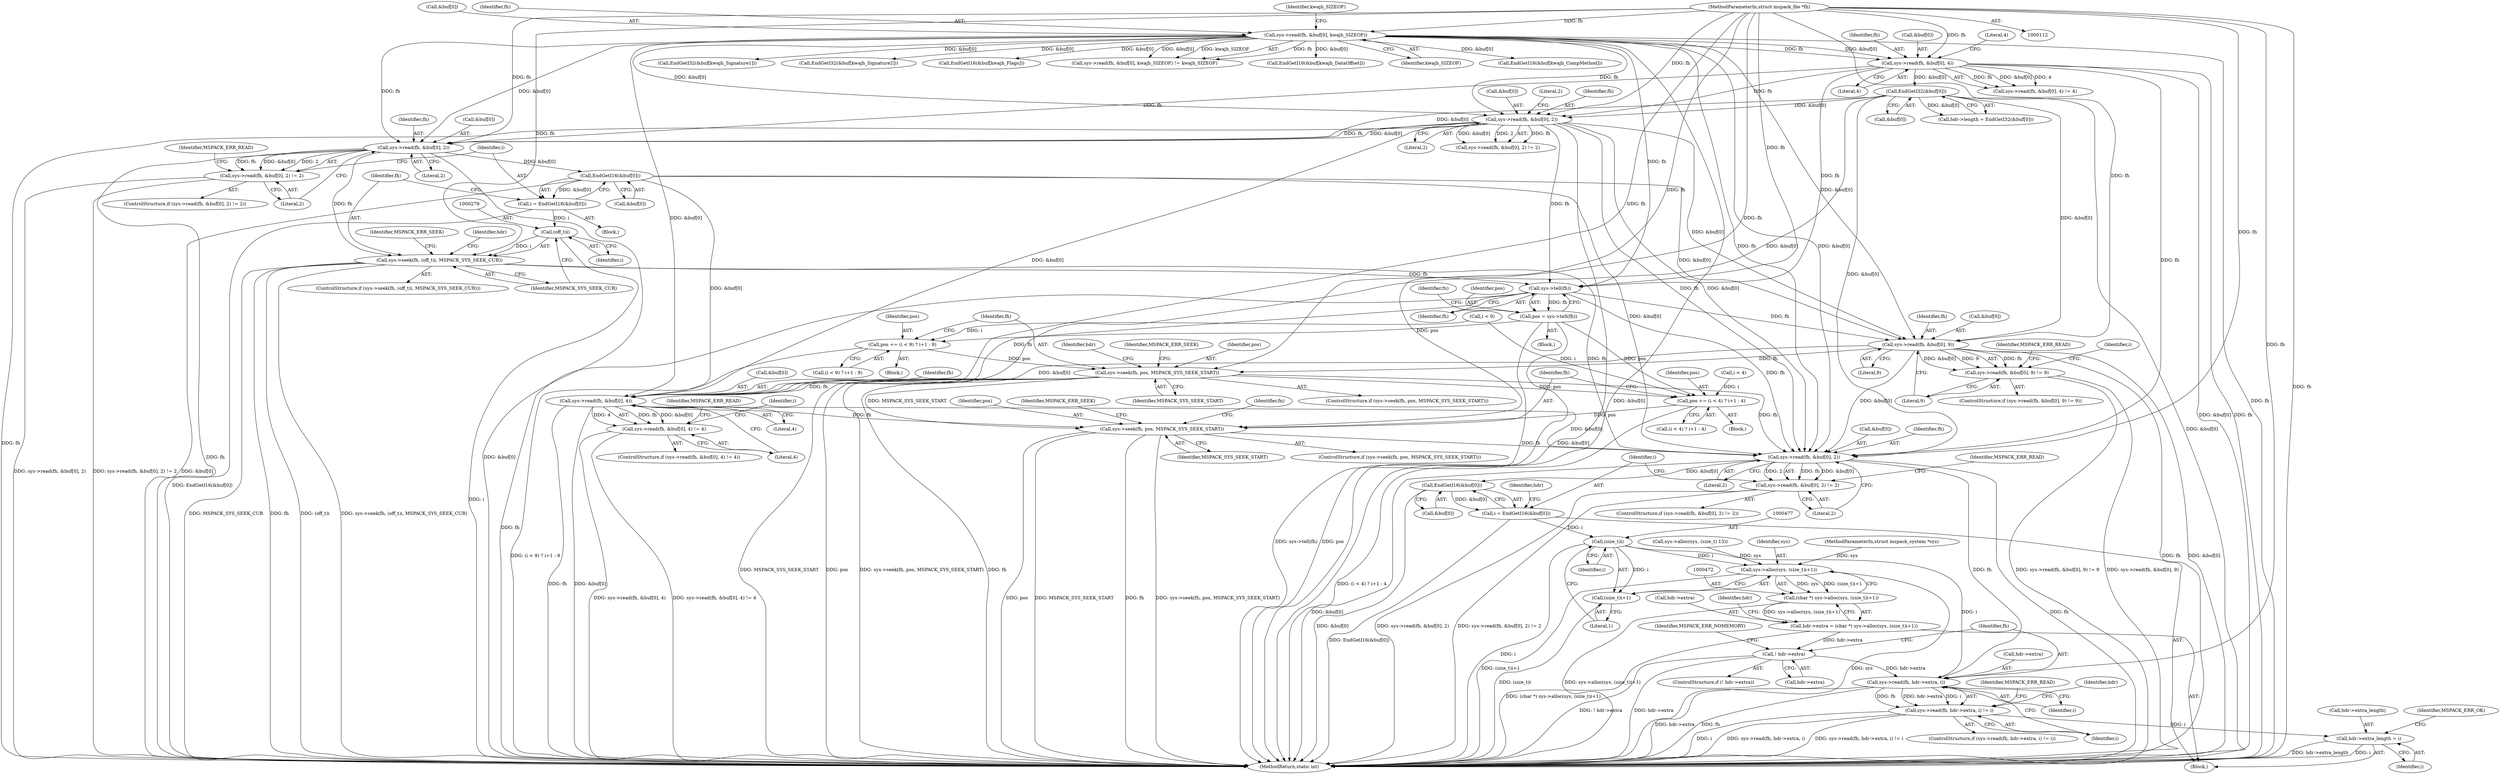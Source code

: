 digraph "0_libmspack_0b0ef9344255ff5acfac6b7af09198ac9c9756c8@API" {
"1000258" [label="(Call,sys->read(fh, &buf[0], 2))"];
"1000211" [label="(Call,sys->read(fh, &buf[0], 4))"];
"1000121" [label="(Call,sys->read(fh, &buf[0], kwajh_SIZEOF))"];
"1000114" [label="(MethodParameterIn,struct mspack_file *fh)"];
"1000239" [label="(Call,sys->read(fh, &buf[0], 2))"];
"1000225" [label="(Call,EndGetI32(&buf[0]))"];
"1000257" [label="(Call,sys->read(fh, &buf[0], 2) != 2)"];
"1000270" [label="(Call,EndGetI16(&buf[0]))"];
"1000268" [label="(Call,i = EndGetI16(&buf[0]))"];
"1000278" [label="(Call,(off_t)i)"];
"1000276" [label="(Call,sys->seek(fh, (off_t)i, MSPACK_SYS_SEEK_CUR))"];
"1000296" [label="(Call,sys->tell(fh))"];
"1000294" [label="(Call,pos = sys->tell(fh))"];
"1000358" [label="(Call,pos += (i < 9) ? i+1 : 9)"];
"1000369" [label="(Call,sys->seek(fh, pos, MSPACK_SYS_SEEK_START))"];
"1000389" [label="(Call,sys->read(fh, &buf[0], 4))"];
"1000388" [label="(Call,sys->read(fh, &buf[0], 4) != 4)"];
"1000431" [label="(Call,sys->seek(fh, pos, MSPACK_SYS_SEEK_START))"];
"1000450" [label="(Call,sys->read(fh, &buf[0], 2))"];
"1000449" [label="(Call,sys->read(fh, &buf[0], 2) != 2)"];
"1000462" [label="(Call,EndGetI16(&buf[0]))"];
"1000460" [label="(Call,i = EndGetI16(&buf[0]))"];
"1000476" [label="(Call,(size_t)i)"];
"1000473" [label="(Call,sys->alloc(sys, (size_t)i+1))"];
"1000471" [label="(Call,(char *) sys->alloc(sys, (size_t)i+1))"];
"1000467" [label="(Call,hdr->extra = (char *) sys->alloc(sys, (size_t)i+1))"];
"1000481" [label="(Call,! hdr->extra)"];
"1000489" [label="(Call,sys->read(fh, hdr->extra, i))"];
"1000488" [label="(Call,sys->read(fh, hdr->extra, i) != i)"];
"1000505" [label="(Call,hdr->extra_length = i)"];
"1000475" [label="(Call,(size_t)i+1)"];
"1000420" [label="(Call,pos += (i < 4) ? i+1 : 4)"];
"1000327" [label="(Call,sys->read(fh, &buf[0], 9))"];
"1000326" [label="(Call,sys->read(fh, &buf[0], 9) != 9)"];
"1000292" [label="(Block,)"];
"1000509" [label="(Identifier,i)"];
"1000326" [label="(Call,sys->read(fh, &buf[0], 9) != 9)"];
"1000467" [label="(Call,hdr->extra = (char *) sys->alloc(sys, (size_t)i+1))"];
"1000486" [label="(Identifier,MSPACK_ERR_NOMEMORY)"];
"1000128" [label="(Identifier,kwajh_SIZEOF)"];
"1000462" [label="(Call,EndGetI16(&buf[0]))"];
"1000258" [label="(Call,sys->read(fh, &buf[0], 2))"];
"1000257" [label="(Call,sys->read(fh, &buf[0], 2) != 2)"];
"1000422" [label="(Call,(i < 4) ? i+1 : 4)"];
"1000212" [label="(Identifier,fh)"];
"1000137" [label="(Call,EndGetI32(&buf[kwajh_Signature1]))"];
"1000270" [label="(Call,EndGetI16(&buf[0]))"];
"1000487" [label="(ControlStructure,if (sys->read(fh, hdr->extra, i) != i))"];
"1000381" [label="(Block,)"];
"1000277" [label="(Identifier,fh)"];
"1000213" [label="(Call,&buf[0])"];
"1000505" [label="(Call,hdr->extra_length = i)"];
"1000210" [label="(Call,sys->read(fh, &buf[0], 4) != 4)"];
"1000468" [label="(Call,hdr->extra)"];
"1000271" [label="(Call,&buf[0])"];
"1000479" [label="(Literal,1)"];
"1000494" [label="(Identifier,i)"];
"1000390" [label="(Identifier,fh)"];
"1000460" [label="(Call,i = EndGetI16(&buf[0]))"];
"1000211" [label="(Call,sys->read(fh, &buf[0], 4))"];
"1000146" [label="(Call,EndGetI32(&buf[kwajh_Signature2]))"];
"1000511" [label="(Identifier,MSPACK_ERR_OK)"];
"1000217" [label="(Literal,4)"];
"1000240" [label="(Identifier,fh)"];
"1000461" [label="(Identifier,i)"];
"1000265" [label="(Literal,2)"];
"1000275" [label="(ControlStructure,if (sys->seek(fh, (off_t)i, MSPACK_SYS_SEEK_CUR)))"];
"1000241" [label="(Call,&buf[0])"];
"1000463" [label="(Call,&buf[0])"];
"1000114" [label="(MethodParameterIn,struct mspack_file *fh)"];
"1000447" [label="(Block,)"];
"1000431" [label="(Call,sys->seek(fh, pos, MSPACK_SYS_SEEK_START))"];
"1000395" [label="(Literal,4)"];
"1000328" [label="(Identifier,fh)"];
"1000123" [label="(Call,&buf[0])"];
"1000456" [label="(Literal,2)"];
"1000325" [label="(ControlStructure,if (sys->read(fh, &buf[0], 9) != 9))"];
"1000512" [label="(MethodReturn,static int)"];
"1000287" [label="(Identifier,hdr)"];
"1000495" [label="(Identifier,i)"];
"1000401" [label="(Identifier,i)"];
"1000473" [label="(Call,sys->alloc(sys, (size_t)i+1))"];
"1000334" [label="(Literal,9)"];
"1000177" [label="(Call,EndGetI16(&buf[kwajh_Flags]))"];
"1000297" [label="(Identifier,fh)"];
"1000256" [label="(ControlStructure,if (sys->read(fh, &buf[0], 2) != 2))"];
"1000371" [label="(Identifier,pos)"];
"1000398" [label="(Identifier,MSPACK_ERR_READ)"];
"1000483" [label="(Identifier,hdr)"];
"1000120" [label="(Call,sys->read(fh, &buf[0], kwajh_SIZEOF) != kwajh_SIZEOF)"];
"1000432" [label="(Identifier,fh)"];
"1000457" [label="(Literal,2)"];
"1000264" [label="(Literal,2)"];
"1000488" [label="(Call,sys->read(fh, hdr->extra, i) != i)"];
"1000245" [label="(Literal,2)"];
"1000452" [label="(Call,&buf[0])"];
"1000489" [label="(Call,sys->read(fh, hdr->extra, i))"];
"1000433" [label="(Identifier,pos)"];
"1000168" [label="(Call,EndGetI16(&buf[kwajh_DataOffset]))"];
"1000423" [label="(Call,i < 4)"];
"1000451" [label="(Identifier,fh)"];
"1000226" [label="(Call,&buf[0])"];
"1000260" [label="(Call,&buf[0])"];
"1000361" [label="(Call,i < 9)"];
"1000378" [label="(Identifier,hdr)"];
"1000296" [label="(Call,sys->tell(fh))"];
"1000436" [label="(Identifier,MSPACK_ERR_SEEK)"];
"1000387" [label="(ControlStructure,if (sys->read(fh, &buf[0], 4) != 4))"];
"1000482" [label="(Call,hdr->extra)"];
"1000497" [label="(Identifier,MSPACK_ERR_READ)"];
"1000370" [label="(Identifier,fh)"];
"1000490" [label="(Identifier,fh)"];
"1000491" [label="(Call,hdr->extra)"];
"1000475" [label="(Call,(size_t)i+1)"];
"1000122" [label="(Identifier,fh)"];
"1000281" [label="(Identifier,MSPACK_SYS_SEEK_CUR)"];
"1000294" [label="(Call,pos = sys->tell(fh))"];
"1000360" [label="(Call,(i < 9) ? i+1 : 9)"];
"1000372" [label="(Identifier,MSPACK_SYS_SEEK_START)"];
"1000448" [label="(ControlStructure,if (sys->read(fh, &buf[0], 2) != 2))"];
"1000303" [label="(Call,sys->alloc(sys, (size_t) 13))"];
"1000359" [label="(Identifier,pos)"];
"1000474" [label="(Identifier,sys)"];
"1000480" [label="(ControlStructure,if (! hdr->extra))"];
"1000449" [label="(Call,sys->read(fh, &buf[0], 2) != 2)"];
"1000300" [label="(Identifier,fn)"];
"1000127" [label="(Identifier,kwajh_SIZEOF)"];
"1000421" [label="(Identifier,pos)"];
"1000476" [label="(Call,(size_t)i)"];
"1000269" [label="(Identifier,i)"];
"1000329" [label="(Call,&buf[0])"];
"1000268" [label="(Call,i = EndGetI16(&buf[0]))"];
"1000358" [label="(Call,pos += (i < 9) ? i+1 : 9)"];
"1000283" [label="(Identifier,MSPACK_ERR_SEEK)"];
"1000368" [label="(ControlStructure,if (sys->seek(fh, pos, MSPACK_SYS_SEEK_START)))"];
"1000280" [label="(Identifier,i)"];
"1000420" [label="(Call,pos += (i < 4) ? i+1 : 4)"];
"1000276" [label="(Call,sys->seek(fh, (off_t)i, MSPACK_SYS_SEEK_CUR))"];
"1000336" [label="(Identifier,MSPACK_ERR_READ)"];
"1000259" [label="(Identifier,fh)"];
"1000389" [label="(Call,sys->read(fh, &buf[0], 4))"];
"1000121" [label="(Call,sys->read(fh, &buf[0], kwajh_SIZEOF))"];
"1000324" [label="(Block,)"];
"1000369" [label="(Call,sys->seek(fh, pos, MSPACK_SYS_SEEK_START))"];
"1000327" [label="(Call,sys->read(fh, &buf[0], 9))"];
"1000278" [label="(Call,(off_t)i)"];
"1000439" [label="(Identifier,fn)"];
"1000481" [label="(Call,! hdr->extra)"];
"1000388" [label="(Call,sys->read(fh, &buf[0], 4) != 4)"];
"1000374" [label="(Identifier,MSPACK_ERR_SEEK)"];
"1000221" [label="(Call,hdr->length = EndGetI32(&buf[0]))"];
"1000246" [label="(Literal,2)"];
"1000267" [label="(Identifier,MSPACK_ERR_READ)"];
"1000478" [label="(Identifier,i)"];
"1000225" [label="(Call,EndGetI32(&buf[0]))"];
"1000295" [label="(Identifier,pos)"];
"1000113" [label="(MethodParameterIn,struct mspack_system *sys)"];
"1000471" [label="(Call,(char *) sys->alloc(sys, (size_t)i+1))"];
"1000391" [label="(Call,&buf[0])"];
"1000501" [label="(Identifier,hdr)"];
"1000396" [label="(Literal,4)"];
"1000159" [label="(Call,EndGetI16(&buf[kwajh_CompMethod]))"];
"1000506" [label="(Call,hdr->extra_length)"];
"1000255" [label="(Block,)"];
"1000238" [label="(Call,sys->read(fh, &buf[0], 2) != 2)"];
"1000434" [label="(Identifier,MSPACK_SYS_SEEK_START)"];
"1000450" [label="(Call,sys->read(fh, &buf[0], 2))"];
"1000430" [label="(ControlStructure,if (sys->seek(fh, pos, MSPACK_SYS_SEEK_START)))"];
"1000469" [label="(Identifier,hdr)"];
"1000218" [label="(Literal,4)"];
"1000333" [label="(Literal,9)"];
"1000339" [label="(Identifier,i)"];
"1000459" [label="(Identifier,MSPACK_ERR_READ)"];
"1000239" [label="(Call,sys->read(fh, &buf[0], 2))"];
"1000258" -> "1000257"  [label="AST: "];
"1000258" -> "1000264"  [label="CFG: "];
"1000259" -> "1000258"  [label="AST: "];
"1000260" -> "1000258"  [label="AST: "];
"1000264" -> "1000258"  [label="AST: "];
"1000265" -> "1000258"  [label="CFG: "];
"1000258" -> "1000512"  [label="DDG: fh"];
"1000258" -> "1000512"  [label="DDG: &buf[0]"];
"1000258" -> "1000257"  [label="DDG: fh"];
"1000258" -> "1000257"  [label="DDG: &buf[0]"];
"1000258" -> "1000257"  [label="DDG: 2"];
"1000211" -> "1000258"  [label="DDG: fh"];
"1000121" -> "1000258"  [label="DDG: fh"];
"1000121" -> "1000258"  [label="DDG: &buf[0]"];
"1000239" -> "1000258"  [label="DDG: fh"];
"1000239" -> "1000258"  [label="DDG: &buf[0]"];
"1000114" -> "1000258"  [label="DDG: fh"];
"1000225" -> "1000258"  [label="DDG: &buf[0]"];
"1000258" -> "1000270"  [label="DDG: &buf[0]"];
"1000258" -> "1000276"  [label="DDG: fh"];
"1000211" -> "1000210"  [label="AST: "];
"1000211" -> "1000217"  [label="CFG: "];
"1000212" -> "1000211"  [label="AST: "];
"1000213" -> "1000211"  [label="AST: "];
"1000217" -> "1000211"  [label="AST: "];
"1000218" -> "1000211"  [label="CFG: "];
"1000211" -> "1000512"  [label="DDG: fh"];
"1000211" -> "1000512"  [label="DDG: &buf[0]"];
"1000211" -> "1000210"  [label="DDG: fh"];
"1000211" -> "1000210"  [label="DDG: &buf[0]"];
"1000211" -> "1000210"  [label="DDG: 4"];
"1000121" -> "1000211"  [label="DDG: fh"];
"1000121" -> "1000211"  [label="DDG: &buf[0]"];
"1000114" -> "1000211"  [label="DDG: fh"];
"1000211" -> "1000225"  [label="DDG: &buf[0]"];
"1000211" -> "1000239"  [label="DDG: fh"];
"1000211" -> "1000296"  [label="DDG: fh"];
"1000211" -> "1000450"  [label="DDG: fh"];
"1000121" -> "1000120"  [label="AST: "];
"1000121" -> "1000127"  [label="CFG: "];
"1000122" -> "1000121"  [label="AST: "];
"1000123" -> "1000121"  [label="AST: "];
"1000127" -> "1000121"  [label="AST: "];
"1000128" -> "1000121"  [label="CFG: "];
"1000121" -> "1000512"  [label="DDG: &buf[0]"];
"1000121" -> "1000512"  [label="DDG: fh"];
"1000121" -> "1000120"  [label="DDG: fh"];
"1000121" -> "1000120"  [label="DDG: &buf[0]"];
"1000121" -> "1000120"  [label="DDG: kwajh_SIZEOF"];
"1000114" -> "1000121"  [label="DDG: fh"];
"1000121" -> "1000137"  [label="DDG: &buf[0]"];
"1000121" -> "1000146"  [label="DDG: &buf[0]"];
"1000121" -> "1000159"  [label="DDG: &buf[0]"];
"1000121" -> "1000168"  [label="DDG: &buf[0]"];
"1000121" -> "1000177"  [label="DDG: &buf[0]"];
"1000121" -> "1000239"  [label="DDG: fh"];
"1000121" -> "1000239"  [label="DDG: &buf[0]"];
"1000121" -> "1000296"  [label="DDG: fh"];
"1000121" -> "1000327"  [label="DDG: &buf[0]"];
"1000121" -> "1000389"  [label="DDG: &buf[0]"];
"1000121" -> "1000450"  [label="DDG: fh"];
"1000121" -> "1000450"  [label="DDG: &buf[0]"];
"1000114" -> "1000112"  [label="AST: "];
"1000114" -> "1000512"  [label="DDG: fh"];
"1000114" -> "1000239"  [label="DDG: fh"];
"1000114" -> "1000276"  [label="DDG: fh"];
"1000114" -> "1000296"  [label="DDG: fh"];
"1000114" -> "1000327"  [label="DDG: fh"];
"1000114" -> "1000369"  [label="DDG: fh"];
"1000114" -> "1000389"  [label="DDG: fh"];
"1000114" -> "1000431"  [label="DDG: fh"];
"1000114" -> "1000450"  [label="DDG: fh"];
"1000114" -> "1000489"  [label="DDG: fh"];
"1000239" -> "1000238"  [label="AST: "];
"1000239" -> "1000245"  [label="CFG: "];
"1000240" -> "1000239"  [label="AST: "];
"1000241" -> "1000239"  [label="AST: "];
"1000245" -> "1000239"  [label="AST: "];
"1000246" -> "1000239"  [label="CFG: "];
"1000239" -> "1000512"  [label="DDG: fh"];
"1000239" -> "1000512"  [label="DDG: &buf[0]"];
"1000239" -> "1000238"  [label="DDG: fh"];
"1000239" -> "1000238"  [label="DDG: &buf[0]"];
"1000239" -> "1000238"  [label="DDG: 2"];
"1000225" -> "1000239"  [label="DDG: &buf[0]"];
"1000239" -> "1000296"  [label="DDG: fh"];
"1000239" -> "1000327"  [label="DDG: &buf[0]"];
"1000239" -> "1000389"  [label="DDG: &buf[0]"];
"1000239" -> "1000450"  [label="DDG: fh"];
"1000239" -> "1000450"  [label="DDG: &buf[0]"];
"1000225" -> "1000221"  [label="AST: "];
"1000225" -> "1000226"  [label="CFG: "];
"1000226" -> "1000225"  [label="AST: "];
"1000221" -> "1000225"  [label="CFG: "];
"1000225" -> "1000512"  [label="DDG: &buf[0]"];
"1000225" -> "1000221"  [label="DDG: &buf[0]"];
"1000225" -> "1000327"  [label="DDG: &buf[0]"];
"1000225" -> "1000389"  [label="DDG: &buf[0]"];
"1000225" -> "1000450"  [label="DDG: &buf[0]"];
"1000257" -> "1000256"  [label="AST: "];
"1000257" -> "1000265"  [label="CFG: "];
"1000265" -> "1000257"  [label="AST: "];
"1000267" -> "1000257"  [label="CFG: "];
"1000269" -> "1000257"  [label="CFG: "];
"1000257" -> "1000512"  [label="DDG: sys->read(fh, &buf[0], 2)"];
"1000257" -> "1000512"  [label="DDG: sys->read(fh, &buf[0], 2) != 2"];
"1000270" -> "1000268"  [label="AST: "];
"1000270" -> "1000271"  [label="CFG: "];
"1000271" -> "1000270"  [label="AST: "];
"1000268" -> "1000270"  [label="CFG: "];
"1000270" -> "1000512"  [label="DDG: &buf[0]"];
"1000270" -> "1000268"  [label="DDG: &buf[0]"];
"1000270" -> "1000327"  [label="DDG: &buf[0]"];
"1000270" -> "1000389"  [label="DDG: &buf[0]"];
"1000270" -> "1000450"  [label="DDG: &buf[0]"];
"1000268" -> "1000255"  [label="AST: "];
"1000269" -> "1000268"  [label="AST: "];
"1000277" -> "1000268"  [label="CFG: "];
"1000268" -> "1000512"  [label="DDG: EndGetI16(&buf[0])"];
"1000268" -> "1000278"  [label="DDG: i"];
"1000278" -> "1000276"  [label="AST: "];
"1000278" -> "1000280"  [label="CFG: "];
"1000279" -> "1000278"  [label="AST: "];
"1000280" -> "1000278"  [label="AST: "];
"1000281" -> "1000278"  [label="CFG: "];
"1000278" -> "1000512"  [label="DDG: i"];
"1000278" -> "1000276"  [label="DDG: i"];
"1000276" -> "1000275"  [label="AST: "];
"1000276" -> "1000281"  [label="CFG: "];
"1000277" -> "1000276"  [label="AST: "];
"1000281" -> "1000276"  [label="AST: "];
"1000283" -> "1000276"  [label="CFG: "];
"1000287" -> "1000276"  [label="CFG: "];
"1000276" -> "1000512"  [label="DDG: (off_t)i"];
"1000276" -> "1000512"  [label="DDG: sys->seek(fh, (off_t)i, MSPACK_SYS_SEEK_CUR)"];
"1000276" -> "1000512"  [label="DDG: MSPACK_SYS_SEEK_CUR"];
"1000276" -> "1000512"  [label="DDG: fh"];
"1000276" -> "1000296"  [label="DDG: fh"];
"1000276" -> "1000450"  [label="DDG: fh"];
"1000296" -> "1000294"  [label="AST: "];
"1000296" -> "1000297"  [label="CFG: "];
"1000297" -> "1000296"  [label="AST: "];
"1000294" -> "1000296"  [label="CFG: "];
"1000296" -> "1000512"  [label="DDG: fh"];
"1000296" -> "1000294"  [label="DDG: fh"];
"1000296" -> "1000327"  [label="DDG: fh"];
"1000296" -> "1000389"  [label="DDG: fh"];
"1000296" -> "1000450"  [label="DDG: fh"];
"1000294" -> "1000292"  [label="AST: "];
"1000295" -> "1000294"  [label="AST: "];
"1000300" -> "1000294"  [label="CFG: "];
"1000294" -> "1000512"  [label="DDG: sys->tell(fh)"];
"1000294" -> "1000512"  [label="DDG: pos"];
"1000294" -> "1000358"  [label="DDG: pos"];
"1000294" -> "1000420"  [label="DDG: pos"];
"1000358" -> "1000324"  [label="AST: "];
"1000358" -> "1000360"  [label="CFG: "];
"1000359" -> "1000358"  [label="AST: "];
"1000360" -> "1000358"  [label="AST: "];
"1000370" -> "1000358"  [label="CFG: "];
"1000358" -> "1000512"  [label="DDG: (i < 9) ? i+1 : 9"];
"1000361" -> "1000358"  [label="DDG: i"];
"1000358" -> "1000369"  [label="DDG: pos"];
"1000369" -> "1000368"  [label="AST: "];
"1000369" -> "1000372"  [label="CFG: "];
"1000370" -> "1000369"  [label="AST: "];
"1000371" -> "1000369"  [label="AST: "];
"1000372" -> "1000369"  [label="AST: "];
"1000374" -> "1000369"  [label="CFG: "];
"1000378" -> "1000369"  [label="CFG: "];
"1000369" -> "1000512"  [label="DDG: sys->seek(fh, pos, MSPACK_SYS_SEEK_START)"];
"1000369" -> "1000512"  [label="DDG: fh"];
"1000369" -> "1000512"  [label="DDG: MSPACK_SYS_SEEK_START"];
"1000369" -> "1000512"  [label="DDG: pos"];
"1000327" -> "1000369"  [label="DDG: fh"];
"1000369" -> "1000389"  [label="DDG: fh"];
"1000369" -> "1000420"  [label="DDG: pos"];
"1000369" -> "1000431"  [label="DDG: MSPACK_SYS_SEEK_START"];
"1000369" -> "1000450"  [label="DDG: fh"];
"1000389" -> "1000388"  [label="AST: "];
"1000389" -> "1000395"  [label="CFG: "];
"1000390" -> "1000389"  [label="AST: "];
"1000391" -> "1000389"  [label="AST: "];
"1000395" -> "1000389"  [label="AST: "];
"1000396" -> "1000389"  [label="CFG: "];
"1000389" -> "1000512"  [label="DDG: fh"];
"1000389" -> "1000512"  [label="DDG: &buf[0]"];
"1000389" -> "1000388"  [label="DDG: fh"];
"1000389" -> "1000388"  [label="DDG: &buf[0]"];
"1000389" -> "1000388"  [label="DDG: 4"];
"1000327" -> "1000389"  [label="DDG: &buf[0]"];
"1000389" -> "1000431"  [label="DDG: fh"];
"1000389" -> "1000450"  [label="DDG: &buf[0]"];
"1000388" -> "1000387"  [label="AST: "];
"1000388" -> "1000396"  [label="CFG: "];
"1000396" -> "1000388"  [label="AST: "];
"1000398" -> "1000388"  [label="CFG: "];
"1000401" -> "1000388"  [label="CFG: "];
"1000388" -> "1000512"  [label="DDG: sys->read(fh, &buf[0], 4)"];
"1000388" -> "1000512"  [label="DDG: sys->read(fh, &buf[0], 4) != 4"];
"1000431" -> "1000430"  [label="AST: "];
"1000431" -> "1000434"  [label="CFG: "];
"1000432" -> "1000431"  [label="AST: "];
"1000433" -> "1000431"  [label="AST: "];
"1000434" -> "1000431"  [label="AST: "];
"1000436" -> "1000431"  [label="CFG: "];
"1000439" -> "1000431"  [label="CFG: "];
"1000431" -> "1000512"  [label="DDG: MSPACK_SYS_SEEK_START"];
"1000431" -> "1000512"  [label="DDG: fh"];
"1000431" -> "1000512"  [label="DDG: sys->seek(fh, pos, MSPACK_SYS_SEEK_START)"];
"1000431" -> "1000512"  [label="DDG: pos"];
"1000420" -> "1000431"  [label="DDG: pos"];
"1000431" -> "1000450"  [label="DDG: fh"];
"1000450" -> "1000449"  [label="AST: "];
"1000450" -> "1000456"  [label="CFG: "];
"1000451" -> "1000450"  [label="AST: "];
"1000452" -> "1000450"  [label="AST: "];
"1000456" -> "1000450"  [label="AST: "];
"1000457" -> "1000450"  [label="CFG: "];
"1000450" -> "1000512"  [label="DDG: &buf[0]"];
"1000450" -> "1000512"  [label="DDG: fh"];
"1000450" -> "1000449"  [label="DDG: fh"];
"1000450" -> "1000449"  [label="DDG: &buf[0]"];
"1000450" -> "1000449"  [label="DDG: 2"];
"1000327" -> "1000450"  [label="DDG: &buf[0]"];
"1000450" -> "1000462"  [label="DDG: &buf[0]"];
"1000450" -> "1000489"  [label="DDG: fh"];
"1000449" -> "1000448"  [label="AST: "];
"1000449" -> "1000457"  [label="CFG: "];
"1000457" -> "1000449"  [label="AST: "];
"1000459" -> "1000449"  [label="CFG: "];
"1000461" -> "1000449"  [label="CFG: "];
"1000449" -> "1000512"  [label="DDG: sys->read(fh, &buf[0], 2)"];
"1000449" -> "1000512"  [label="DDG: sys->read(fh, &buf[0], 2) != 2"];
"1000462" -> "1000460"  [label="AST: "];
"1000462" -> "1000463"  [label="CFG: "];
"1000463" -> "1000462"  [label="AST: "];
"1000460" -> "1000462"  [label="CFG: "];
"1000462" -> "1000512"  [label="DDG: &buf[0]"];
"1000462" -> "1000460"  [label="DDG: &buf[0]"];
"1000460" -> "1000447"  [label="AST: "];
"1000461" -> "1000460"  [label="AST: "];
"1000469" -> "1000460"  [label="CFG: "];
"1000460" -> "1000512"  [label="DDG: EndGetI16(&buf[0])"];
"1000460" -> "1000476"  [label="DDG: i"];
"1000476" -> "1000475"  [label="AST: "];
"1000476" -> "1000478"  [label="CFG: "];
"1000477" -> "1000476"  [label="AST: "];
"1000478" -> "1000476"  [label="AST: "];
"1000479" -> "1000476"  [label="CFG: "];
"1000476" -> "1000512"  [label="DDG: i"];
"1000476" -> "1000473"  [label="DDG: i"];
"1000476" -> "1000475"  [label="DDG: i"];
"1000476" -> "1000489"  [label="DDG: i"];
"1000473" -> "1000471"  [label="AST: "];
"1000473" -> "1000475"  [label="CFG: "];
"1000474" -> "1000473"  [label="AST: "];
"1000475" -> "1000473"  [label="AST: "];
"1000471" -> "1000473"  [label="CFG: "];
"1000473" -> "1000512"  [label="DDG: sys"];
"1000473" -> "1000512"  [label="DDG: (size_t)i+1"];
"1000473" -> "1000471"  [label="DDG: sys"];
"1000473" -> "1000471"  [label="DDG: (size_t)i+1"];
"1000303" -> "1000473"  [label="DDG: sys"];
"1000113" -> "1000473"  [label="DDG: sys"];
"1000471" -> "1000467"  [label="AST: "];
"1000472" -> "1000471"  [label="AST: "];
"1000467" -> "1000471"  [label="CFG: "];
"1000471" -> "1000512"  [label="DDG: sys->alloc(sys, (size_t)i+1)"];
"1000471" -> "1000467"  [label="DDG: sys->alloc(sys, (size_t)i+1)"];
"1000467" -> "1000447"  [label="AST: "];
"1000468" -> "1000467"  [label="AST: "];
"1000483" -> "1000467"  [label="CFG: "];
"1000467" -> "1000512"  [label="DDG: (char *) sys->alloc(sys, (size_t)i+1)"];
"1000467" -> "1000481"  [label="DDG: hdr->extra"];
"1000481" -> "1000480"  [label="AST: "];
"1000481" -> "1000482"  [label="CFG: "];
"1000482" -> "1000481"  [label="AST: "];
"1000486" -> "1000481"  [label="CFG: "];
"1000490" -> "1000481"  [label="CFG: "];
"1000481" -> "1000512"  [label="DDG: ! hdr->extra"];
"1000481" -> "1000512"  [label="DDG: hdr->extra"];
"1000481" -> "1000489"  [label="DDG: hdr->extra"];
"1000489" -> "1000488"  [label="AST: "];
"1000489" -> "1000494"  [label="CFG: "];
"1000490" -> "1000489"  [label="AST: "];
"1000491" -> "1000489"  [label="AST: "];
"1000494" -> "1000489"  [label="AST: "];
"1000495" -> "1000489"  [label="CFG: "];
"1000489" -> "1000512"  [label="DDG: hdr->extra"];
"1000489" -> "1000512"  [label="DDG: fh"];
"1000489" -> "1000488"  [label="DDG: fh"];
"1000489" -> "1000488"  [label="DDG: hdr->extra"];
"1000489" -> "1000488"  [label="DDG: i"];
"1000488" -> "1000487"  [label="AST: "];
"1000488" -> "1000495"  [label="CFG: "];
"1000495" -> "1000488"  [label="AST: "];
"1000497" -> "1000488"  [label="CFG: "];
"1000501" -> "1000488"  [label="CFG: "];
"1000488" -> "1000512"  [label="DDG: sys->read(fh, hdr->extra, i)"];
"1000488" -> "1000512"  [label="DDG: sys->read(fh, hdr->extra, i) != i"];
"1000488" -> "1000512"  [label="DDG: i"];
"1000488" -> "1000505"  [label="DDG: i"];
"1000505" -> "1000447"  [label="AST: "];
"1000505" -> "1000509"  [label="CFG: "];
"1000506" -> "1000505"  [label="AST: "];
"1000509" -> "1000505"  [label="AST: "];
"1000511" -> "1000505"  [label="CFG: "];
"1000505" -> "1000512"  [label="DDG: i"];
"1000505" -> "1000512"  [label="DDG: hdr->extra_length"];
"1000475" -> "1000479"  [label="CFG: "];
"1000479" -> "1000475"  [label="AST: "];
"1000475" -> "1000512"  [label="DDG: (size_t)i"];
"1000420" -> "1000381"  [label="AST: "];
"1000420" -> "1000422"  [label="CFG: "];
"1000421" -> "1000420"  [label="AST: "];
"1000422" -> "1000420"  [label="AST: "];
"1000432" -> "1000420"  [label="CFG: "];
"1000420" -> "1000512"  [label="DDG: (i < 4) ? i+1 : 4"];
"1000423" -> "1000420"  [label="DDG: i"];
"1000361" -> "1000420"  [label="DDG: i"];
"1000327" -> "1000326"  [label="AST: "];
"1000327" -> "1000333"  [label="CFG: "];
"1000328" -> "1000327"  [label="AST: "];
"1000329" -> "1000327"  [label="AST: "];
"1000333" -> "1000327"  [label="AST: "];
"1000334" -> "1000327"  [label="CFG: "];
"1000327" -> "1000512"  [label="DDG: fh"];
"1000327" -> "1000512"  [label="DDG: &buf[0]"];
"1000327" -> "1000326"  [label="DDG: fh"];
"1000327" -> "1000326"  [label="DDG: &buf[0]"];
"1000327" -> "1000326"  [label="DDG: 9"];
"1000326" -> "1000325"  [label="AST: "];
"1000326" -> "1000334"  [label="CFG: "];
"1000334" -> "1000326"  [label="AST: "];
"1000336" -> "1000326"  [label="CFG: "];
"1000339" -> "1000326"  [label="CFG: "];
"1000326" -> "1000512"  [label="DDG: sys->read(fh, &buf[0], 9) != 9"];
"1000326" -> "1000512"  [label="DDG: sys->read(fh, &buf[0], 9)"];
}
